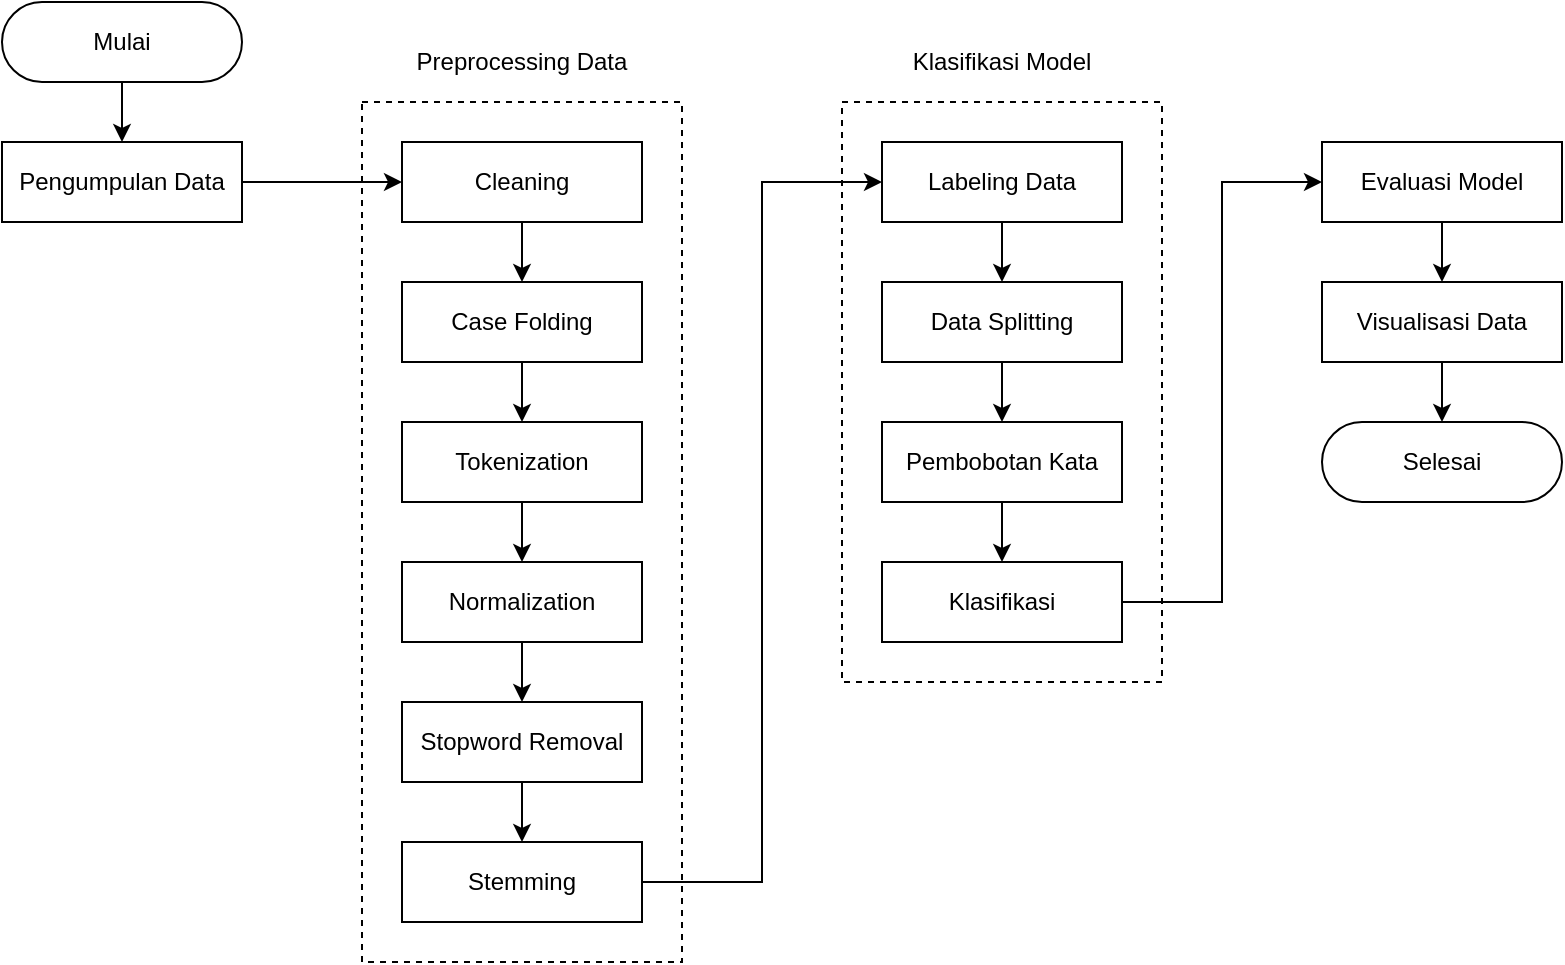 <mxfile version="27.1.6" pages="9">
  <diagram name="Flow" id="82qibr3zfazHFsIJVmxB">
    <mxGraphModel dx="2597" dy="931" grid="1" gridSize="10" guides="1" tooltips="1" connect="1" arrows="1" fold="1" page="1" pageScale="1" pageWidth="850" pageHeight="1100" math="0" shadow="0">
      <root>
        <mxCell id="G81UUsx6Nx6WedHc630c-0" />
        <mxCell id="G81UUsx6Nx6WedHc630c-1" parent="G81UUsx6Nx6WedHc630c-0" />
        <mxCell id="G81UUsx6Nx6WedHc630c-2" value="" style="html=1;dashed=1;whiteSpace=wrap;fillColor=none;" parent="G81UUsx6Nx6WedHc630c-1" vertex="1">
          <mxGeometry x="-420" y="330" width="160" height="290" as="geometry" />
        </mxCell>
        <mxCell id="G81UUsx6Nx6WedHc630c-3" value="" style="html=1;dashed=1;whiteSpace=wrap;fillColor=none;" parent="G81UUsx6Nx6WedHc630c-1" vertex="1">
          <mxGeometry x="-660" y="330" width="160" height="430" as="geometry" />
        </mxCell>
        <mxCell id="G81UUsx6Nx6WedHc630c-4" value="Cleaning" style="html=1;dashed=0;whiteSpace=wrap;" parent="G81UUsx6Nx6WedHc630c-1" vertex="1">
          <mxGeometry x="-640" y="350" width="120" height="40" as="geometry" />
        </mxCell>
        <mxCell id="G81UUsx6Nx6WedHc630c-5" style="edgeStyle=orthogonalEdgeStyle;rounded=0;orthogonalLoop=1;jettySize=auto;html=1;" parent="G81UUsx6Nx6WedHc630c-1" source="G81UUsx6Nx6WedHc630c-6" target="G81UUsx6Nx6WedHc630c-8" edge="1">
          <mxGeometry relative="1" as="geometry" />
        </mxCell>
        <mxCell id="G81UUsx6Nx6WedHc630c-6" value="Mulai" style="html=1;dashed=0;whiteSpace=wrap;shape=mxgraph.dfd.start" parent="G81UUsx6Nx6WedHc630c-1" vertex="1">
          <mxGeometry x="-840" y="280" width="120" height="40" as="geometry" />
        </mxCell>
        <mxCell id="c2zXN3I7StZzOD5Dzu6w-0" style="edgeStyle=orthogonalEdgeStyle;rounded=0;orthogonalLoop=1;jettySize=auto;html=1;entryX=0;entryY=0.5;entryDx=0;entryDy=0;" parent="G81UUsx6Nx6WedHc630c-1" source="G81UUsx6Nx6WedHc630c-8" target="G81UUsx6Nx6WedHc630c-4" edge="1">
          <mxGeometry relative="1" as="geometry">
            <Array as="points">
              <mxPoint x="-730" y="370" />
              <mxPoint x="-730" y="370" />
            </Array>
          </mxGeometry>
        </mxCell>
        <mxCell id="G81UUsx6Nx6WedHc630c-8" value="Pengumpulan Data" style="html=1;dashed=0;whiteSpace=wrap;" parent="G81UUsx6Nx6WedHc630c-1" vertex="1">
          <mxGeometry x="-840" y="350" width="120" height="40" as="geometry" />
        </mxCell>
        <mxCell id="G81UUsx6Nx6WedHc630c-9" style="edgeStyle=orthogonalEdgeStyle;rounded=0;orthogonalLoop=1;jettySize=auto;html=1;" parent="G81UUsx6Nx6WedHc630c-1" source="G81UUsx6Nx6WedHc630c-4" target="G81UUsx6Nx6WedHc630c-11" edge="1">
          <mxGeometry relative="1" as="geometry" />
        </mxCell>
        <mxCell id="G81UUsx6Nx6WedHc630c-10" style="edgeStyle=orthogonalEdgeStyle;rounded=0;orthogonalLoop=1;jettySize=auto;html=1;" parent="G81UUsx6Nx6WedHc630c-1" source="G81UUsx6Nx6WedHc630c-11" target="G81UUsx6Nx6WedHc630c-13" edge="1">
          <mxGeometry relative="1" as="geometry" />
        </mxCell>
        <mxCell id="G81UUsx6Nx6WedHc630c-11" value="Case Folding" style="html=1;dashed=0;whiteSpace=wrap;" parent="G81UUsx6Nx6WedHc630c-1" vertex="1">
          <mxGeometry x="-640" y="420" width="120" height="40" as="geometry" />
        </mxCell>
        <mxCell id="G81UUsx6Nx6WedHc630c-12" style="edgeStyle=orthogonalEdgeStyle;rounded=0;orthogonalLoop=1;jettySize=auto;html=1;" parent="G81UUsx6Nx6WedHc630c-1" source="G81UUsx6Nx6WedHc630c-13" target="G81UUsx6Nx6WedHc630c-15" edge="1">
          <mxGeometry relative="1" as="geometry" />
        </mxCell>
        <mxCell id="G81UUsx6Nx6WedHc630c-13" value="Tokenization" style="html=1;dashed=0;whiteSpace=wrap;" parent="G81UUsx6Nx6WedHc630c-1" vertex="1">
          <mxGeometry x="-640" y="490" width="120" height="40" as="geometry" />
        </mxCell>
        <mxCell id="G81UUsx6Nx6WedHc630c-14" style="edgeStyle=orthogonalEdgeStyle;rounded=0;orthogonalLoop=1;jettySize=auto;html=1;" parent="G81UUsx6Nx6WedHc630c-1" source="G81UUsx6Nx6WedHc630c-15" target="G81UUsx6Nx6WedHc630c-17" edge="1">
          <mxGeometry relative="1" as="geometry" />
        </mxCell>
        <mxCell id="G81UUsx6Nx6WedHc630c-15" value="Normalization" style="html=1;dashed=0;whiteSpace=wrap;" parent="G81UUsx6Nx6WedHc630c-1" vertex="1">
          <mxGeometry x="-640" y="560" width="120" height="40" as="geometry" />
        </mxCell>
        <mxCell id="qaFz7BHP04OLbhKtBM3f-0" style="edgeStyle=orthogonalEdgeStyle;rounded=0;orthogonalLoop=1;jettySize=auto;html=1;" edge="1" parent="G81UUsx6Nx6WedHc630c-1" source="G81UUsx6Nx6WedHc630c-17" target="G81UUsx6Nx6WedHc630c-21">
          <mxGeometry relative="1" as="geometry" />
        </mxCell>
        <mxCell id="G81UUsx6Nx6WedHc630c-17" value="Stopword Removal" style="html=1;dashed=0;whiteSpace=wrap;" parent="G81UUsx6Nx6WedHc630c-1" vertex="1">
          <mxGeometry x="-640" y="630" width="120" height="40" as="geometry" />
        </mxCell>
        <mxCell id="c2zXN3I7StZzOD5Dzu6w-1" style="edgeStyle=orthogonalEdgeStyle;rounded=0;orthogonalLoop=1;jettySize=auto;html=1;" parent="G81UUsx6Nx6WedHc630c-1" source="G81UUsx6Nx6WedHc630c-21" target="G81UUsx6Nx6WedHc630c-25" edge="1">
          <mxGeometry relative="1" as="geometry">
            <Array as="points">
              <mxPoint x="-460" y="720" />
              <mxPoint x="-460" y="370" />
            </Array>
          </mxGeometry>
        </mxCell>
        <mxCell id="G81UUsx6Nx6WedHc630c-21" value="Stemming" style="html=1;dashed=0;whiteSpace=wrap;" parent="G81UUsx6Nx6WedHc630c-1" vertex="1">
          <mxGeometry x="-640" y="700" width="120" height="40" as="geometry" />
        </mxCell>
        <mxCell id="wh04KoMrx1jmKXOAWxi9-1" style="edgeStyle=orthogonalEdgeStyle;rounded=0;orthogonalLoop=1;jettySize=auto;html=1;" parent="G81UUsx6Nx6WedHc630c-1" source="G81UUsx6Nx6WedHc630c-23" target="wh04KoMrx1jmKXOAWxi9-0" edge="1">
          <mxGeometry relative="1" as="geometry" />
        </mxCell>
        <mxCell id="G81UUsx6Nx6WedHc630c-23" value="Evaluasi Model" style="html=1;dashed=0;whiteSpace=wrap;" parent="G81UUsx6Nx6WedHc630c-1" vertex="1">
          <mxGeometry x="-180" y="350" width="120" height="40" as="geometry" />
        </mxCell>
        <mxCell id="G81UUsx6Nx6WedHc630c-24" style="edgeStyle=orthogonalEdgeStyle;rounded=0;orthogonalLoop=1;jettySize=auto;html=1;" parent="G81UUsx6Nx6WedHc630c-1" source="G81UUsx6Nx6WedHc630c-25" target="G81UUsx6Nx6WedHc630c-27" edge="1">
          <mxGeometry relative="1" as="geometry" />
        </mxCell>
        <mxCell id="G81UUsx6Nx6WedHc630c-25" value="Labeling Data" style="html=1;dashed=0;whiteSpace=wrap;" parent="G81UUsx6Nx6WedHc630c-1" vertex="1">
          <mxGeometry x="-400" y="350" width="120" height="40" as="geometry" />
        </mxCell>
        <mxCell id="G81UUsx6Nx6WedHc630c-26" style="edgeStyle=orthogonalEdgeStyle;rounded=0;orthogonalLoop=1;jettySize=auto;html=1;" parent="G81UUsx6Nx6WedHc630c-1" source="G81UUsx6Nx6WedHc630c-27" target="G81UUsx6Nx6WedHc630c-29" edge="1">
          <mxGeometry relative="1" as="geometry" />
        </mxCell>
        <mxCell id="G81UUsx6Nx6WedHc630c-27" value="Data Splitting" style="html=1;dashed=0;whiteSpace=wrap;" parent="G81UUsx6Nx6WedHc630c-1" vertex="1">
          <mxGeometry x="-400" y="420" width="120" height="40" as="geometry" />
        </mxCell>
        <mxCell id="G81UUsx6Nx6WedHc630c-28" style="edgeStyle=orthogonalEdgeStyle;rounded=0;orthogonalLoop=1;jettySize=auto;html=1;" parent="G81UUsx6Nx6WedHc630c-1" source="G81UUsx6Nx6WedHc630c-29" target="G81UUsx6Nx6WedHc630c-31" edge="1">
          <mxGeometry relative="1" as="geometry" />
        </mxCell>
        <mxCell id="G81UUsx6Nx6WedHc630c-29" value="Pembobotan Kata" style="html=1;dashed=0;whiteSpace=wrap;" parent="G81UUsx6Nx6WedHc630c-1" vertex="1">
          <mxGeometry x="-400" y="490" width="120" height="40" as="geometry" />
        </mxCell>
        <mxCell id="c2zXN3I7StZzOD5Dzu6w-2" style="edgeStyle=orthogonalEdgeStyle;rounded=0;orthogonalLoop=1;jettySize=auto;html=1;" parent="G81UUsx6Nx6WedHc630c-1" source="G81UUsx6Nx6WedHc630c-31" target="G81UUsx6Nx6WedHc630c-23" edge="1">
          <mxGeometry relative="1" as="geometry">
            <Array as="points">
              <mxPoint x="-230" y="580" />
              <mxPoint x="-230" y="370" />
            </Array>
          </mxGeometry>
        </mxCell>
        <mxCell id="G81UUsx6Nx6WedHc630c-31" value="Klasifikasi" style="html=1;dashed=0;whiteSpace=wrap;" parent="G81UUsx6Nx6WedHc630c-1" vertex="1">
          <mxGeometry x="-400" y="560" width="120" height="40" as="geometry" />
        </mxCell>
        <mxCell id="G81UUsx6Nx6WedHc630c-32" value="Selesai" style="html=1;dashed=0;whiteSpace=wrap;shape=mxgraph.dfd.start" parent="G81UUsx6Nx6WedHc630c-1" vertex="1">
          <mxGeometry x="-180" y="490" width="120" height="40" as="geometry" />
        </mxCell>
        <mxCell id="G81UUsx6Nx6WedHc630c-33" value="Preprocessing Data" style="text;html=1;align=center;verticalAlign=middle;whiteSpace=wrap;rounded=0;" parent="G81UUsx6Nx6WedHc630c-1" vertex="1">
          <mxGeometry x="-660" y="290" width="160" height="40" as="geometry" />
        </mxCell>
        <mxCell id="G81UUsx6Nx6WedHc630c-34" value="Klasifikasi Model" style="text;html=1;align=center;verticalAlign=middle;whiteSpace=wrap;rounded=0;" parent="G81UUsx6Nx6WedHc630c-1" vertex="1">
          <mxGeometry x="-420" y="290" width="160" height="40" as="geometry" />
        </mxCell>
        <mxCell id="wh04KoMrx1jmKXOAWxi9-2" style="edgeStyle=orthogonalEdgeStyle;rounded=0;orthogonalLoop=1;jettySize=auto;html=1;" parent="G81UUsx6Nx6WedHc630c-1" source="wh04KoMrx1jmKXOAWxi9-0" target="G81UUsx6Nx6WedHc630c-32" edge="1">
          <mxGeometry relative="1" as="geometry" />
        </mxCell>
        <mxCell id="wh04KoMrx1jmKXOAWxi9-0" value="Visualisasi Data" style="html=1;dashed=0;whiteSpace=wrap;" parent="G81UUsx6Nx6WedHc630c-1" vertex="1">
          <mxGeometry x="-180" y="420" width="120" height="40" as="geometry" />
        </mxCell>
      </root>
    </mxGraphModel>
  </diagram>
  <diagram id="9XSiSJSiMVYCD9dekyAq" name="Scraping">
    <mxGraphModel dx="1833" dy="524" grid="1" gridSize="10" guides="1" tooltips="1" connect="1" arrows="1" fold="1" page="1" pageScale="1" pageWidth="850" pageHeight="1100" math="0" shadow="0">
      <root>
        <mxCell id="0" />
        <mxCell id="1" parent="0" />
        <mxCell id="XcM6wL241IKNRTUga-So-14" style="edgeStyle=orthogonalEdgeStyle;rounded=0;orthogonalLoop=1;jettySize=auto;html=1;" parent="1" source="XcM6wL241IKNRTUga-So-15" target="XcM6wL241IKNRTUga-So-17" edge="1">
          <mxGeometry relative="1" as="geometry" />
        </mxCell>
        <mxCell id="XcM6wL241IKNRTUga-So-15" value="Mulai" style="html=1;dashed=0;whiteSpace=wrap;shape=mxgraph.dfd.start" parent="1" vertex="1">
          <mxGeometry x="-640" y="230" width="120" height="40" as="geometry" />
        </mxCell>
        <mxCell id="uKAYaMwlRaP_QTspKknQ-1" style="edgeStyle=orthogonalEdgeStyle;rounded=0;orthogonalLoop=1;jettySize=auto;html=1;" edge="1" parent="1" source="XcM6wL241IKNRTUga-So-17" target="XcM6wL241IKNRTUga-So-22">
          <mxGeometry relative="1" as="geometry" />
        </mxCell>
        <mxCell id="XcM6wL241IKNRTUga-So-17" value="&lt;div&gt;Scraping data&lt;/div&gt;&lt;div&gt;menggunakan&lt;/div&gt;&lt;div&gt;google-play-scraper&lt;/div&gt;" style="html=1;dashed=0;whiteSpace=wrap;" parent="1" vertex="1">
          <mxGeometry x="-640" y="300" width="120" height="60" as="geometry" />
        </mxCell>
        <mxCell id="XcM6wL241IKNRTUga-So-18" style="edgeStyle=orthogonalEdgeStyle;rounded=0;orthogonalLoop=1;jettySize=auto;html=1;" parent="1" source="XcM6wL241IKNRTUga-So-19" target="XcM6wL241IKNRTUga-So-20" edge="1">
          <mxGeometry relative="1" as="geometry" />
        </mxCell>
        <mxCell id="XcM6wL241IKNRTUga-So-19" value="&lt;div&gt;Hapus kolom&amp;nbsp;yang tidak digunakan&lt;/div&gt;" style="html=1;dashed=0;whiteSpace=wrap;" parent="1" vertex="1">
          <mxGeometry x="-160" y="300" width="120" height="60" as="geometry" />
        </mxCell>
        <mxCell id="XcM6wL241IKNRTUga-So-20" value="Selesai" style="html=1;dashed=0;whiteSpace=wrap;shape=mxgraph.dfd.start" parent="1" vertex="1">
          <mxGeometry x="-160" y="390" width="120" height="40" as="geometry" />
        </mxCell>
        <mxCell id="XcM6wL241IKNRTUga-So-21" style="edgeStyle=orthogonalEdgeStyle;rounded=0;orthogonalLoop=1;jettySize=auto;html=1;" parent="1" source="XcM6wL241IKNRTUga-So-22" target="XcM6wL241IKNRTUga-So-26" edge="1">
          <mxGeometry relative="1" as="geometry" />
        </mxCell>
        <mxCell id="XcM6wL241IKNRTUga-So-22" value="&lt;div&gt;Simpan hasil&lt;/div&gt;&lt;div&gt;scraping ke&lt;/div&gt;&lt;div&gt;dalam CSV&lt;/div&gt;" style="html=1;dashed=0;whiteSpace=wrap;" parent="1" vertex="1">
          <mxGeometry x="-480" y="300" width="120" height="60" as="geometry" />
        </mxCell>
        <mxCell id="XcM6wL241IKNRTUga-So-25" style="edgeStyle=orthogonalEdgeStyle;rounded=0;orthogonalLoop=1;jettySize=auto;html=1;" parent="1" source="XcM6wL241IKNRTUga-So-26" target="XcM6wL241IKNRTUga-So-19" edge="1">
          <mxGeometry relative="1" as="geometry" />
        </mxCell>
        <mxCell id="XcM6wL241IKNRTUga-So-26" value="&lt;div&gt;Memuat data&lt;/div&gt;&lt;div&gt;scraping ke&lt;/div&gt;&lt;div&gt;Dataframe&lt;/div&gt;" style="shape=parallelogram;perimeter=parallelogramPerimeter;whiteSpace=wrap;html=1;dashed=0;" parent="1" vertex="1">
          <mxGeometry x="-320" y="300" width="120" height="60" as="geometry" />
        </mxCell>
      </root>
    </mxGraphModel>
  </diagram>
  <diagram id="No2Ryv2l7LpxwXB4NAFA" name="Cleaning">
    <mxGraphModel dx="1123" dy="599" grid="1" gridSize="10" guides="1" tooltips="1" connect="1" arrows="1" fold="1" page="1" pageScale="1" pageWidth="850" pageHeight="1100" math="0" shadow="0">
      <root>
        <mxCell id="0" />
        <mxCell id="1" parent="0" />
        <mxCell id="dRNMAmPu8OYdrR2D6kLS-2" style="edgeStyle=orthogonalEdgeStyle;rounded=0;orthogonalLoop=1;jettySize=auto;html=1;" edge="1" parent="1" source="biUl8KfokcqqTM9cBJEX-15" target="oSv353FNddP_066qIesU-1">
          <mxGeometry relative="1" as="geometry" />
        </mxCell>
        <mxCell id="biUl8KfokcqqTM9cBJEX-15" value="Mulai" style="html=1;dashed=0;whiteSpace=wrap;shape=mxgraph.dfd.start" parent="1" vertex="1">
          <mxGeometry x="240" y="470" width="120" height="40" as="geometry" />
        </mxCell>
        <mxCell id="biUl8KfokcqqTM9cBJEX-20" value="Selesai" style="html=1;dashed=0;whiteSpace=wrap;shape=mxgraph.dfd.start" parent="1" vertex="1">
          <mxGeometry x="720" y="470" width="120" height="40" as="geometry" />
        </mxCell>
        <mxCell id="3f5Ri-fosi6Zz5a_UMoS-2" style="edgeStyle=orthogonalEdgeStyle;rounded=0;orthogonalLoop=1;jettySize=auto;html=1;" parent="1" source="oSv353FNddP_066qIesU-1" target="eS3vMrb3gjlqlR8LFZRU-1" edge="1">
          <mxGeometry relative="1" as="geometry" />
        </mxCell>
        <mxCell id="oSv353FNddP_066qIesU-1" value="&lt;div&gt;Hapus semua karakter&amp;nbsp;kecuali&amp;nbsp;&lt;/div&gt;&lt;div&gt;alfabet&lt;/div&gt;" style="html=1;dashed=0;whiteSpace=wrap;" parent="1" vertex="1">
          <mxGeometry x="400" y="460" width="120" height="60" as="geometry" />
        </mxCell>
        <mxCell id="3f5Ri-fosi6Zz5a_UMoS-1" style="edgeStyle=orthogonalEdgeStyle;rounded=0;orthogonalLoop=1;jettySize=auto;html=1;" parent="1" source="eS3vMrb3gjlqlR8LFZRU-1" target="biUl8KfokcqqTM9cBJEX-20" edge="1">
          <mxGeometry relative="1" as="geometry" />
        </mxCell>
        <mxCell id="eS3vMrb3gjlqlR8LFZRU-1" value="&lt;div&gt;Hapus karakter alfabet&amp;nbsp;dengan&lt;/div&gt;&lt;div&gt;1 karakter&lt;/div&gt;" style="html=1;dashed=0;whiteSpace=wrap;" parent="1" vertex="1">
          <mxGeometry x="560" y="460" width="120" height="60" as="geometry" />
        </mxCell>
      </root>
    </mxGraphModel>
  </diagram>
  <diagram id="GmhKUxv1Dxn6CA8FyR01" name="Case Folding">
    <mxGraphModel dx="1374" dy="279" grid="1" gridSize="10" guides="1" tooltips="1" connect="1" arrows="1" fold="1" page="1" pageScale="1" pageWidth="850" pageHeight="1100" math="0" shadow="0">
      <root>
        <mxCell id="0" />
        <mxCell id="1" parent="0" />
        <mxCell id="KeF_hwLYyM_w_ZXBWY1q-1" style="edgeStyle=orthogonalEdgeStyle;rounded=0;orthogonalLoop=1;jettySize=auto;html=1;" edge="1" parent="1" source="Y__XOm25og81rFhYVu_N-2" target="Y__XOm25og81rFhYVu_N-9">
          <mxGeometry relative="1" as="geometry" />
        </mxCell>
        <mxCell id="Y__XOm25og81rFhYVu_N-2" value="Mulai" style="html=1;dashed=0;whiteSpace=wrap;shape=mxgraph.dfd.start" parent="1" vertex="1">
          <mxGeometry x="-520" y="200" width="120" height="40" as="geometry" />
        </mxCell>
        <mxCell id="Y__XOm25og81rFhYVu_N-7" value="Selesai" style="html=1;dashed=0;whiteSpace=wrap;shape=mxgraph.dfd.start" parent="1" vertex="1">
          <mxGeometry x="-200" y="200" width="120" height="40" as="geometry" />
        </mxCell>
        <mxCell id="DKqWkSeirP2nk351-U26-3" style="edgeStyle=orthogonalEdgeStyle;rounded=0;orthogonalLoop=1;jettySize=auto;html=1;" parent="1" source="Y__XOm25og81rFhYVu_N-9" target="Y__XOm25og81rFhYVu_N-7" edge="1">
          <mxGeometry relative="1" as="geometry" />
        </mxCell>
        <mxCell id="Y__XOm25og81rFhYVu_N-9" value="&lt;div&gt;Ubah data ke&lt;/div&gt;&lt;div&gt;huruf kecil&lt;/div&gt;" style="html=1;dashed=0;whiteSpace=wrap;" parent="1" vertex="1">
          <mxGeometry x="-360" y="200" width="120" height="40" as="geometry" />
        </mxCell>
      </root>
    </mxGraphModel>
  </diagram>
  <diagram id="f5ORDDxjXYSnpNJDLgAA" name="Tokenization">
    <mxGraphModel dx="786" dy="419" grid="1" gridSize="10" guides="1" tooltips="1" connect="1" arrows="1" fold="1" page="1" pageScale="1" pageWidth="850" pageHeight="1100" math="0" shadow="0">
      <root>
        <mxCell id="0" />
        <mxCell id="1" parent="0" />
        <mxCell id="2W3BvQm4dpDVpozNEKpe-1" style="edgeStyle=orthogonalEdgeStyle;rounded=0;orthogonalLoop=1;jettySize=auto;html=1;" edge="1" parent="1" source="_BNPD5VrqK3w-coHOGCY-2" target="_BNPD5VrqK3w-coHOGCY-5">
          <mxGeometry relative="1" as="geometry" />
        </mxCell>
        <mxCell id="_BNPD5VrqK3w-coHOGCY-2" value="Mulai" style="html=1;dashed=0;whiteSpace=wrap;shape=mxgraph.dfd.start" parent="1" vertex="1">
          <mxGeometry x="360" y="160" width="120" height="40" as="geometry" />
        </mxCell>
        <mxCell id="_BNPD5VrqK3w-coHOGCY-3" value="Selesai" style="html=1;dashed=0;whiteSpace=wrap;shape=mxgraph.dfd.start" parent="1" vertex="1">
          <mxGeometry x="680" y="160" width="120" height="40" as="geometry" />
        </mxCell>
        <mxCell id="FmToVsAc0tsLq80cRvWK-3" style="edgeStyle=orthogonalEdgeStyle;rounded=0;orthogonalLoop=1;jettySize=auto;html=1;" parent="1" source="_BNPD5VrqK3w-coHOGCY-5" target="_BNPD5VrqK3w-coHOGCY-3" edge="1">
          <mxGeometry relative="1" as="geometry" />
        </mxCell>
        <mxCell id="_BNPD5VrqK3w-coHOGCY-5" value="&lt;div&gt;Pecah data menjadi&lt;/div&gt;&lt;div&gt;token-token&lt;/div&gt;" style="html=1;dashed=0;whiteSpace=wrap;" parent="1" vertex="1">
          <mxGeometry x="520" y="160" width="120" height="40" as="geometry" />
        </mxCell>
      </root>
    </mxGraphModel>
  </diagram>
  <diagram id="vPhuLMYyROJ0T3G3iRa9" name="Normalization">
    <mxGraphModel dx="1775" dy="493" grid="1" gridSize="10" guides="1" tooltips="1" connect="1" arrows="1" fold="1" page="1" pageScale="1" pageWidth="850" pageHeight="1100" math="0" shadow="0">
      <root>
        <mxCell id="0" />
        <mxCell id="1" parent="0" />
        <mxCell id="fRksW0aUSwhEQWAIoVoV-1" style="edgeStyle=orthogonalEdgeStyle;rounded=0;orthogonalLoop=1;jettySize=auto;html=1;" edge="1" parent="1" source="uK7iOUN0E_OUJbznHBj0-2" target="uK7iOUN0E_OUJbznHBj0-9">
          <mxGeometry relative="1" as="geometry" />
        </mxCell>
        <mxCell id="uK7iOUN0E_OUJbznHBj0-2" value="Mulai" style="html=1;dashed=0;whiteSpace=wrap;shape=mxgraph.dfd.start" parent="1" vertex="1">
          <mxGeometry x="-200" y="420" width="120" height="40" as="geometry" />
        </mxCell>
        <mxCell id="uK7iOUN0E_OUJbznHBj0-3" value="Selesai" style="html=1;dashed=0;whiteSpace=wrap;shape=mxgraph.dfd.start" parent="1" vertex="1">
          <mxGeometry x="320" y="420" width="120" height="40" as="geometry" />
        </mxCell>
        <mxCell id="nCC1KGItUPbzmQe2E4r1-4" style="edgeStyle=orthogonalEdgeStyle;rounded=0;orthogonalLoop=1;jettySize=auto;html=1;" parent="1" source="uK7iOUN0E_OUJbznHBj0-8" target="Bo_S6yktAPR6AOkXzEt8-1" edge="1">
          <mxGeometry relative="1" as="geometry" />
        </mxCell>
        <mxCell id="nCC1KGItUPbzmQe2E4r1-9" style="edgeStyle=orthogonalEdgeStyle;rounded=0;orthogonalLoop=1;jettySize=auto;html=1;" parent="1" source="uK7iOUN0E_OUJbznHBj0-8" target="uK7iOUN0E_OUJbznHBj0-3" edge="1">
          <mxGeometry relative="1" as="geometry" />
        </mxCell>
        <mxCell id="uK7iOUN0E_OUJbznHBj0-8" value="&lt;div&gt;Apakah data&lt;/div&gt;&lt;div&gt;sudah habis?&lt;/div&gt;" style="strokeWidth=1;html=1;shape=mxgraph.flowchart.decision;whiteSpace=wrap;" parent="1" vertex="1">
          <mxGeometry x="160" y="380" width="120" height="120" as="geometry" />
        </mxCell>
        <mxCell id="nCC1KGItUPbzmQe2E4r1-3" style="edgeStyle=orthogonalEdgeStyle;rounded=0;orthogonalLoop=1;jettySize=auto;html=1;" parent="1" source="uK7iOUN0E_OUJbznHBj0-9" target="uK7iOUN0E_OUJbznHBj0-8" edge="1">
          <mxGeometry relative="1" as="geometry" />
        </mxCell>
        <mxCell id="uK7iOUN0E_OUJbznHBj0-9" value="list_text = []" style="html=1;dashed=0;whiteSpace=wrap;" parent="1" vertex="1">
          <mxGeometry x="-40" y="420" width="120" height="40" as="geometry" />
        </mxCell>
        <mxCell id="nCC1KGItUPbzmQe2E4r1-5" style="edgeStyle=orthogonalEdgeStyle;rounded=0;orthogonalLoop=1;jettySize=auto;html=1;" parent="1" source="Bo_S6yktAPR6AOkXzEt8-1" target="Bo_S6yktAPR6AOkXzEt8-9" edge="1">
          <mxGeometry relative="1" as="geometry" />
        </mxCell>
        <mxCell id="nCC1KGItUPbzmQe2E4r1-8" style="edgeStyle=orthogonalEdgeStyle;rounded=0;orthogonalLoop=1;jettySize=auto;html=1;" parent="1" source="Bo_S6yktAPR6AOkXzEt8-1" target="Bo_S6yktAPR6AOkXzEt8-2" edge="1">
          <mxGeometry relative="1" as="geometry" />
        </mxCell>
        <mxCell id="Bo_S6yktAPR6AOkXzEt8-1" value="&lt;div&gt;Apakah data&lt;/div&gt;&lt;div&gt;terdapat pada&amp;nbsp;&amp;nbsp;&lt;/div&gt;&lt;div&gt;normalization_dict&lt;/div&gt;" style="strokeWidth=1;html=1;shape=mxgraph.flowchart.decision;whiteSpace=wrap;" parent="1" vertex="1">
          <mxGeometry x="160" y="530" width="120" height="120" as="geometry" />
        </mxCell>
        <mxCell id="AJKpjJ6pazTfCleo3iYe-1" style="rounded=0;orthogonalLoop=1;jettySize=auto;html=1;entryX=0;entryY=0.5;entryDx=0;entryDy=0;entryPerimeter=0;edgeStyle=orthogonalEdgeStyle;" parent="1" source="Bo_S6yktAPR6AOkXzEt8-2" target="uK7iOUN0E_OUJbznHBj0-8" edge="1">
          <mxGeometry relative="1" as="geometry">
            <Array as="points">
              <mxPoint x="120" y="700" />
              <mxPoint x="120" y="440" />
            </Array>
          </mxGeometry>
        </mxCell>
        <mxCell id="Bo_S6yktAPR6AOkXzEt8-2" value="tambahkan data ke list_text" style="html=1;dashed=0;whiteSpace=wrap;" parent="1" vertex="1">
          <mxGeometry x="160" y="680" width="120" height="40" as="geometry" />
        </mxCell>
        <mxCell id="nCC1KGItUPbzmQe2E4r1-6" style="edgeStyle=orthogonalEdgeStyle;rounded=0;orthogonalLoop=1;jettySize=auto;html=1;" parent="1" source="Bo_S6yktAPR6AOkXzEt8-9" target="Bo_S6yktAPR6AOkXzEt8-2" edge="1">
          <mxGeometry relative="1" as="geometry">
            <Array as="points">
              <mxPoint x="400" y="700" />
            </Array>
          </mxGeometry>
        </mxCell>
        <mxCell id="Bo_S6yktAPR6AOkXzEt8-9" value="&lt;div&gt;Ubah data sesuai value&amp;nbsp;&lt;/div&gt;&lt;div&gt;normalization_dict&lt;/div&gt;" style="html=1;dashed=0;whiteSpace=wrap;" parent="1" vertex="1">
          <mxGeometry x="320" y="570" width="120" height="40" as="geometry" />
        </mxCell>
        <mxCell id="gW_VeEqGqg64v5uIqxtf-1" value="Ya" style="text;html=1;align=center;verticalAlign=middle;whiteSpace=wrap;rounded=0;" parent="1" vertex="1">
          <mxGeometry x="280" y="410" width="40" height="30" as="geometry" />
        </mxCell>
        <mxCell id="gW_VeEqGqg64v5uIqxtf-2" value="Tidak" style="text;html=1;align=center;verticalAlign=middle;whiteSpace=wrap;rounded=0;" parent="1" vertex="1">
          <mxGeometry x="180" y="500" width="40" height="30" as="geometry" />
        </mxCell>
        <mxCell id="JeH0Df8jWHQq32IMRxrt-1" value="Ya" style="text;html=1;align=center;verticalAlign=middle;whiteSpace=wrap;rounded=0;" parent="1" vertex="1">
          <mxGeometry x="280" y="560" width="40" height="30" as="geometry" />
        </mxCell>
        <mxCell id="JeH0Df8jWHQq32IMRxrt-2" value="Tidak" style="text;html=1;align=center;verticalAlign=middle;whiteSpace=wrap;rounded=0;" parent="1" vertex="1">
          <mxGeometry x="170" y="650" width="50" height="30" as="geometry" />
        </mxCell>
      </root>
    </mxGraphModel>
  </diagram>
  <diagram id="Dhv-jqw-4zyIY5G8m6QO" name="Stopword">
    <mxGraphModel dx="983" dy="524" grid="1" gridSize="10" guides="1" tooltips="1" connect="1" arrows="1" fold="1" page="1" pageScale="1" pageWidth="850" pageHeight="1100" math="0" shadow="0">
      <root>
        <mxCell id="0" />
        <mxCell id="1" parent="0" />
        <mxCell id="U3FBxTMZ0c_AEctQ4mNM-1" style="edgeStyle=orthogonalEdgeStyle;rounded=0;orthogonalLoop=1;jettySize=auto;html=1;" edge="1" parent="1" source="Ki2OUo7iAFEddspAUq9b-2" target="Ki2OUo7iAFEddspAUq9b-8">
          <mxGeometry relative="1" as="geometry" />
        </mxCell>
        <mxCell id="Ki2OUo7iAFEddspAUq9b-2" value="Mulai" style="html=1;dashed=0;whiteSpace=wrap;shape=mxgraph.dfd.start" parent="1" vertex="1">
          <mxGeometry x="200" y="260" width="120" height="40" as="geometry" />
        </mxCell>
        <mxCell id="Ki2OUo7iAFEddspAUq9b-3" value="Selesai" style="html=1;dashed=0;whiteSpace=wrap;shape=mxgraph.dfd.start" parent="1" vertex="1">
          <mxGeometry x="720" y="260" width="120" height="40" as="geometry" />
        </mxCell>
        <mxCell id="qBFBSefOM4rd7dBHhOug-4" style="edgeStyle=orthogonalEdgeStyle;rounded=0;orthogonalLoop=1;jettySize=auto;html=1;" parent="1" source="Ki2OUo7iAFEddspAUq9b-6" target="Ki2OUo7iAFEddspAUq9b-3" edge="1">
          <mxGeometry relative="1" as="geometry" />
        </mxCell>
        <mxCell id="qBFBSefOM4rd7dBHhOug-5" style="edgeStyle=orthogonalEdgeStyle;rounded=0;orthogonalLoop=1;jettySize=auto;html=1;" parent="1" source="Ki2OUo7iAFEddspAUq9b-6" target="tfaP4vfaziwEst6spWMP-1" edge="1">
          <mxGeometry relative="1" as="geometry" />
        </mxCell>
        <mxCell id="Ki2OUo7iAFEddspAUq9b-6" value="&lt;div&gt;Apakah data&lt;/div&gt;&lt;div&gt;sudah habis?&lt;/div&gt;" style="strokeWidth=1;html=1;shape=mxgraph.flowchart.decision;whiteSpace=wrap;" parent="1" vertex="1">
          <mxGeometry x="560" y="220" width="120" height="120" as="geometry" />
        </mxCell>
        <mxCell id="AsGnz0uH_a0NYQ186lSa-5" style="edgeStyle=orthogonalEdgeStyle;rounded=0;orthogonalLoop=1;jettySize=auto;html=1;" parent="1" source="Ki2OUo7iAFEddspAUq9b-8" target="Ki2OUo7iAFEddspAUq9b-6" edge="1">
          <mxGeometry relative="1" as="geometry" />
        </mxCell>
        <mxCell id="Ki2OUo7iAFEddspAUq9b-8" value="&lt;div&gt;list_text = []&lt;/div&gt;" style="html=1;dashed=0;whiteSpace=wrap;" parent="1" vertex="1">
          <mxGeometry x="360" y="260" width="120" height="40" as="geometry" />
        </mxCell>
        <mxCell id="qBFBSefOM4rd7dBHhOug-6" style="edgeStyle=orthogonalEdgeStyle;rounded=0;orthogonalLoop=1;jettySize=auto;html=1;" parent="1" source="tfaP4vfaziwEst6spWMP-1" target="ObwQNK35ylB7VBcg7U9e-2" edge="1">
          <mxGeometry relative="1" as="geometry" />
        </mxCell>
        <mxCell id="tfaP4vfaziwEst6spWMP-1" value="&lt;div&gt;Hapus data yang&lt;/div&gt;&lt;div&gt;tidak relevan&lt;/div&gt;" style="html=1;dashed=0;whiteSpace=wrap;" parent="1" vertex="1">
          <mxGeometry x="560" y="370" width="120" height="40" as="geometry" />
        </mxCell>
        <mxCell id="qBFBSefOM4rd7dBHhOug-7" style="edgeStyle=orthogonalEdgeStyle;rounded=0;orthogonalLoop=1;jettySize=auto;html=1;" parent="1" source="ObwQNK35ylB7VBcg7U9e-2" target="ObwQNK35ylB7VBcg7U9e-3" edge="1">
          <mxGeometry relative="1" as="geometry" />
        </mxCell>
        <mxCell id="AsGnz0uH_a0NYQ186lSa-6" style="edgeStyle=orthogonalEdgeStyle;rounded=0;orthogonalLoop=1;jettySize=auto;html=1;" parent="1" source="ObwQNK35ylB7VBcg7U9e-2" target="Ki2OUo7iAFEddspAUq9b-6" edge="1">
          <mxGeometry relative="1" as="geometry">
            <Array as="points">
              <mxPoint x="520" y="500" />
              <mxPoint x="520" y="280" />
            </Array>
          </mxGeometry>
        </mxCell>
        <mxCell id="ObwQNK35ylB7VBcg7U9e-2" value="&lt;div&gt;Apakah data&lt;/div&gt;&lt;div&gt;memiliki karakter lebih dari 0&lt;/div&gt;" style="strokeWidth=1;html=1;shape=mxgraph.flowchart.decision;whiteSpace=wrap;" parent="1" vertex="1">
          <mxGeometry x="560" y="440" width="120" height="120" as="geometry" />
        </mxCell>
        <mxCell id="AsGnz0uH_a0NYQ186lSa-7" style="edgeStyle=orthogonalEdgeStyle;rounded=0;orthogonalLoop=1;jettySize=auto;html=1;" parent="1" source="ObwQNK35ylB7VBcg7U9e-3" target="Ki2OUo7iAFEddspAUq9b-6" edge="1">
          <mxGeometry relative="1" as="geometry">
            <Array as="points">
              <mxPoint x="520" y="610" />
              <mxPoint x="520" y="280" />
            </Array>
          </mxGeometry>
        </mxCell>
        <mxCell id="ObwQNK35ylB7VBcg7U9e-3" value="tambahkan data ke list_text" style="html=1;dashed=0;whiteSpace=wrap;" parent="1" vertex="1">
          <mxGeometry x="560" y="590" width="120" height="40" as="geometry" />
        </mxCell>
        <mxCell id="AsGnz0uH_a0NYQ186lSa-1" value="Ya" style="text;html=1;align=center;verticalAlign=middle;whiteSpace=wrap;rounded=0;" parent="1" vertex="1">
          <mxGeometry x="680" y="250" width="40" height="30" as="geometry" />
        </mxCell>
        <mxCell id="AsGnz0uH_a0NYQ186lSa-2" value="Tidak" style="text;html=1;align=center;verticalAlign=middle;whiteSpace=wrap;rounded=0;" parent="1" vertex="1">
          <mxGeometry x="580" y="340" width="40" height="30" as="geometry" />
        </mxCell>
        <mxCell id="AsGnz0uH_a0NYQ186lSa-3" value="Tidak" style="text;html=1;align=center;verticalAlign=middle;whiteSpace=wrap;rounded=0;" parent="1" vertex="1">
          <mxGeometry x="520" y="470" width="40" height="30" as="geometry" />
        </mxCell>
        <mxCell id="AsGnz0uH_a0NYQ186lSa-4" value="Ya" style="text;html=1;align=center;verticalAlign=middle;whiteSpace=wrap;rounded=0;" parent="1" vertex="1">
          <mxGeometry x="580" y="560" width="40" height="30" as="geometry" />
        </mxCell>
      </root>
    </mxGraphModel>
  </diagram>
  <diagram id="J1fjxrMpNl1xPtMehZEf" name="Stemming">
    <mxGraphModel dx="1209" dy="645" grid="1" gridSize="10" guides="1" tooltips="1" connect="1" arrows="1" fold="1" page="1" pageScale="1" pageWidth="850" pageHeight="1100" math="0" shadow="0">
      <root>
        <mxCell id="0" />
        <mxCell id="1" parent="0" />
        <mxCell id="wjEhKmXWSvgafz-XzyRy-1" style="edgeStyle=orthogonalEdgeStyle;rounded=0;orthogonalLoop=1;jettySize=auto;html=1;" edge="1" parent="1" source="3F0fffTLVAW0I75DiYpO-2" target="3F0fffTLVAW0I75DiYpO-8">
          <mxGeometry relative="1" as="geometry" />
        </mxCell>
        <mxCell id="3F0fffTLVAW0I75DiYpO-2" value="Mulai" style="html=1;dashed=0;whiteSpace=wrap;shape=mxgraph.dfd.start" parent="1" vertex="1">
          <mxGeometry y="360" width="120" height="40" as="geometry" />
        </mxCell>
        <mxCell id="3F0fffTLVAW0I75DiYpO-3" value="Selesai" style="html=1;dashed=0;whiteSpace=wrap;shape=mxgraph.dfd.start" parent="1" vertex="1">
          <mxGeometry x="500" y="360" width="120" height="40" as="geometry" />
        </mxCell>
        <mxCell id="mKNWS_puvyblp0xVHBoM-6" style="edgeStyle=orthogonalEdgeStyle;rounded=0;orthogonalLoop=1;jettySize=auto;html=1;" parent="1" source="3F0fffTLVAW0I75DiYpO-6" target="3F0fffTLVAW0I75DiYpO-22" edge="1">
          <mxGeometry relative="1" as="geometry" />
        </mxCell>
        <mxCell id="dGuc8OTrPXnUbpCp01Is-2" style="edgeStyle=orthogonalEdgeStyle;rounded=0;orthogonalLoop=1;jettySize=auto;html=1;" parent="1" source="3F0fffTLVAW0I75DiYpO-6" target="3F0fffTLVAW0I75DiYpO-3" edge="1">
          <mxGeometry relative="1" as="geometry" />
        </mxCell>
        <mxCell id="3F0fffTLVAW0I75DiYpO-6" value="&lt;div&gt;Apakah&amp;nbsp;data&lt;/div&gt;&lt;div&gt;sudah habis?&lt;/div&gt;" style="strokeWidth=1;html=1;shape=mxgraph.flowchart.decision;whiteSpace=wrap;" parent="1" vertex="1">
          <mxGeometry x="340" y="320" width="120" height="120" as="geometry" />
        </mxCell>
        <mxCell id="mKNWS_puvyblp0xVHBoM-4" style="edgeStyle=orthogonalEdgeStyle;rounded=0;orthogonalLoop=1;jettySize=auto;html=1;" parent="1" source="3F0fffTLVAW0I75DiYpO-8" target="3F0fffTLVAW0I75DiYpO-6" edge="1">
          <mxGeometry relative="1" as="geometry" />
        </mxCell>
        <mxCell id="3F0fffTLVAW0I75DiYpO-8" value="list_text = []" style="html=1;dashed=0;whiteSpace=wrap;" parent="1" vertex="1">
          <mxGeometry x="160" y="360" width="120" height="40" as="geometry" />
        </mxCell>
        <mxCell id="mKNWS_puvyblp0xVHBoM-7" style="edgeStyle=orthogonalEdgeStyle;rounded=0;orthogonalLoop=1;jettySize=auto;html=1;" parent="1" source="3F0fffTLVAW0I75DiYpO-22" target="xMtlTa-MvFMO8Lf2e--5-1" edge="1">
          <mxGeometry relative="1" as="geometry" />
        </mxCell>
        <mxCell id="3F0fffTLVAW0I75DiYpO-22" value="Ubah data ke bentuk dasar" style="html=1;dashed=0;whiteSpace=wrap;" parent="1" vertex="1">
          <mxGeometry x="340" y="470" width="120" height="40" as="geometry" />
        </mxCell>
        <mxCell id="dGuc8OTrPXnUbpCp01Is-1" style="edgeStyle=orthogonalEdgeStyle;rounded=0;orthogonalLoop=1;jettySize=auto;html=1;" parent="1" source="xMtlTa-MvFMO8Lf2e--5-1" target="3F0fffTLVAW0I75DiYpO-6" edge="1">
          <mxGeometry relative="1" as="geometry">
            <Array as="points">
              <mxPoint x="310" y="560" />
              <mxPoint x="310" y="380" />
            </Array>
          </mxGeometry>
        </mxCell>
        <mxCell id="xMtlTa-MvFMO8Lf2e--5-1" value="tambahkan data ke list_text" style="html=1;dashed=0;whiteSpace=wrap;" parent="1" vertex="1">
          <mxGeometry x="340" y="540" width="120" height="40" as="geometry" />
        </mxCell>
        <mxCell id="wgyoI2kKN_2O2VLpa1H4-1" value="Ya" style="text;html=1;align=center;verticalAlign=middle;whiteSpace=wrap;rounded=0;" parent="1" vertex="1">
          <mxGeometry x="460" y="350" width="40" height="30" as="geometry" />
        </mxCell>
        <mxCell id="wgyoI2kKN_2O2VLpa1H4-2" value="Tidak" style="text;html=1;align=center;verticalAlign=middle;whiteSpace=wrap;rounded=0;" parent="1" vertex="1">
          <mxGeometry x="360" y="440" width="40" height="30" as="geometry" />
        </mxCell>
      </root>
    </mxGraphModel>
  </diagram>
  <diagram id="bNoKjTNNZN6DFjlVHh3z" name="Labeling">
    <mxGraphModel dx="1123" dy="599" grid="1" gridSize="10" guides="1" tooltips="1" connect="1" arrows="1" fold="1" page="1" pageScale="1" pageWidth="850" pageHeight="1100" math="0" shadow="0">
      <root>
        <mxCell id="0" />
        <mxCell id="1" parent="0" />
        <mxCell id="8tgnVymX7nbAbqEAcmRA-1" style="edgeStyle=orthogonalEdgeStyle;rounded=0;orthogonalLoop=1;jettySize=auto;html=1;" edge="1" parent="1" source="QOXjPUEhGZnN34p6k6p2-2" target="QOXjPUEhGZnN34p6k6p2-22">
          <mxGeometry relative="1" as="geometry" />
        </mxCell>
        <mxCell id="QOXjPUEhGZnN34p6k6p2-2" value="Mulai" style="html=1;dashed=0;whiteSpace=wrap;shape=mxgraph.dfd.start" parent="1" vertex="1">
          <mxGeometry x="160" y="320" width="120" height="40" as="geometry" />
        </mxCell>
        <mxCell id="itjQVg7F9zFBGDdyalMc-2" style="edgeStyle=orthogonalEdgeStyle;rounded=0;orthogonalLoop=1;jettySize=auto;html=1;" parent="1" source="QOXjPUEhGZnN34p6k6p2-22" target="Q9OJDas8x2LvgYRPwnrb-3" edge="1">
          <mxGeometry relative="1" as="geometry" />
        </mxCell>
        <mxCell id="itjQVg7F9zFBGDdyalMc-3" style="edgeStyle=orthogonalEdgeStyle;rounded=0;orthogonalLoop=1;jettySize=auto;html=1;" parent="1" source="QOXjPUEhGZnN34p6k6p2-22" target="QOXjPUEhGZnN34p6k6p2-23" edge="1">
          <mxGeometry relative="1" as="geometry" />
        </mxCell>
        <mxCell id="QOXjPUEhGZnN34p6k6p2-22" value="&lt;div&gt;Apakah score&lt;/div&gt;&lt;div&gt;lebih besar&lt;/div&gt;&lt;div&gt;dari 3&lt;/div&gt;" style="strokeWidth=1;html=1;shape=mxgraph.flowchart.decision;whiteSpace=wrap;" parent="1" vertex="1">
          <mxGeometry x="320" y="280" width="120" height="120" as="geometry" />
        </mxCell>
        <mxCell id="itjQVg7F9zFBGDdyalMc-4" style="edgeStyle=orthogonalEdgeStyle;rounded=0;orthogonalLoop=1;jettySize=auto;html=1;" parent="1" source="QOXjPUEhGZnN34p6k6p2-23" target="Q9OJDas8x2LvgYRPwnrb-1" edge="1">
          <mxGeometry relative="1" as="geometry" />
        </mxCell>
        <mxCell id="itjQVg7F9zFBGDdyalMc-5" style="edgeStyle=orthogonalEdgeStyle;rounded=0;orthogonalLoop=1;jettySize=auto;html=1;" parent="1" source="QOXjPUEhGZnN34p6k6p2-23" target="Q9OJDas8x2LvgYRPwnrb-2" edge="1">
          <mxGeometry relative="1" as="geometry" />
        </mxCell>
        <mxCell id="QOXjPUEhGZnN34p6k6p2-23" value="&lt;div&gt;Apakah score&lt;/div&gt;&lt;div&gt;setara dengan 3&lt;/div&gt;" style="strokeWidth=1;html=1;shape=mxgraph.flowchart.decision;whiteSpace=wrap;" parent="1" vertex="1">
          <mxGeometry x="480" y="280" width="120" height="120" as="geometry" />
        </mxCell>
        <mxCell id="QOXjPUEhGZnN34p6k6p2-25" value="Selesai" style="html=1;dashed=0;whiteSpace=wrap;shape=mxgraph.dfd.start" parent="1" vertex="1">
          <mxGeometry x="640" y="500" width="120" height="40" as="geometry" />
        </mxCell>
        <mxCell id="itjQVg7F9zFBGDdyalMc-8" style="edgeStyle=orthogonalEdgeStyle;rounded=0;orthogonalLoop=1;jettySize=auto;html=1;" parent="1" source="Q9OJDas8x2LvgYRPwnrb-1" target="QOXjPUEhGZnN34p6k6p2-25" edge="1">
          <mxGeometry relative="1" as="geometry">
            <Array as="points">
              <mxPoint x="700" y="540" />
            </Array>
          </mxGeometry>
        </mxCell>
        <mxCell id="Q9OJDas8x2LvgYRPwnrb-1" value="&lt;div&gt;Label sentimen&lt;/div&gt;&lt;div&gt;negatif&lt;/div&gt;" style="html=1;dashed=0;whiteSpace=wrap;" parent="1" vertex="1">
          <mxGeometry x="640" y="320" width="120" height="40" as="geometry" />
        </mxCell>
        <mxCell id="itjQVg7F9zFBGDdyalMc-7" style="edgeStyle=orthogonalEdgeStyle;rounded=0;orthogonalLoop=1;jettySize=auto;html=1;" parent="1" source="Q9OJDas8x2LvgYRPwnrb-2" target="QOXjPUEhGZnN34p6k6p2-25" edge="1">
          <mxGeometry relative="1" as="geometry">
            <Array as="points">
              <mxPoint x="540" y="520" />
            </Array>
          </mxGeometry>
        </mxCell>
        <mxCell id="Q9OJDas8x2LvgYRPwnrb-2" value="&lt;div&gt;Label sentimen&lt;/div&gt;&lt;div&gt;netral&lt;/div&gt;" style="html=1;dashed=0;whiteSpace=wrap;" parent="1" vertex="1">
          <mxGeometry x="480" y="430" width="120" height="40" as="geometry" />
        </mxCell>
        <mxCell id="itjQVg7F9zFBGDdyalMc-6" style="edgeStyle=orthogonalEdgeStyle;rounded=0;orthogonalLoop=1;jettySize=auto;html=1;" parent="1" source="Q9OJDas8x2LvgYRPwnrb-3" target="QOXjPUEhGZnN34p6k6p2-25" edge="1">
          <mxGeometry relative="1" as="geometry">
            <Array as="points">
              <mxPoint x="380" y="520" />
            </Array>
          </mxGeometry>
        </mxCell>
        <mxCell id="Q9OJDas8x2LvgYRPwnrb-3" value="&lt;div&gt;Label sentimen&lt;/div&gt;&lt;div&gt;positif&lt;/div&gt;" style="html=1;dashed=0;whiteSpace=wrap;" parent="1" vertex="1">
          <mxGeometry x="320" y="430" width="120" height="40" as="geometry" />
        </mxCell>
        <mxCell id="bFdn6KvJfSKMfx0xw7EV-1" value="Ya" style="text;html=1;align=center;verticalAlign=middle;whiteSpace=wrap;rounded=0;" parent="1" vertex="1">
          <mxGeometry x="340" y="400" width="40" height="30" as="geometry" />
        </mxCell>
        <mxCell id="bFdn6KvJfSKMfx0xw7EV-2" value="Tidak" style="text;html=1;align=center;verticalAlign=middle;whiteSpace=wrap;rounded=0;" parent="1" vertex="1">
          <mxGeometry x="440" y="310" width="40" height="30" as="geometry" />
        </mxCell>
        <mxCell id="bFdn6KvJfSKMfx0xw7EV-3" value="Ya" style="text;html=1;align=center;verticalAlign=middle;whiteSpace=wrap;rounded=0;" parent="1" vertex="1">
          <mxGeometry x="500" y="400" width="40" height="30" as="geometry" />
        </mxCell>
        <mxCell id="bFdn6KvJfSKMfx0xw7EV-4" value="Tidak" style="text;html=1;align=center;verticalAlign=middle;whiteSpace=wrap;rounded=0;" parent="1" vertex="1">
          <mxGeometry x="600" y="310" width="40" height="30" as="geometry" />
        </mxCell>
      </root>
    </mxGraphModel>
  </diagram>
</mxfile>
